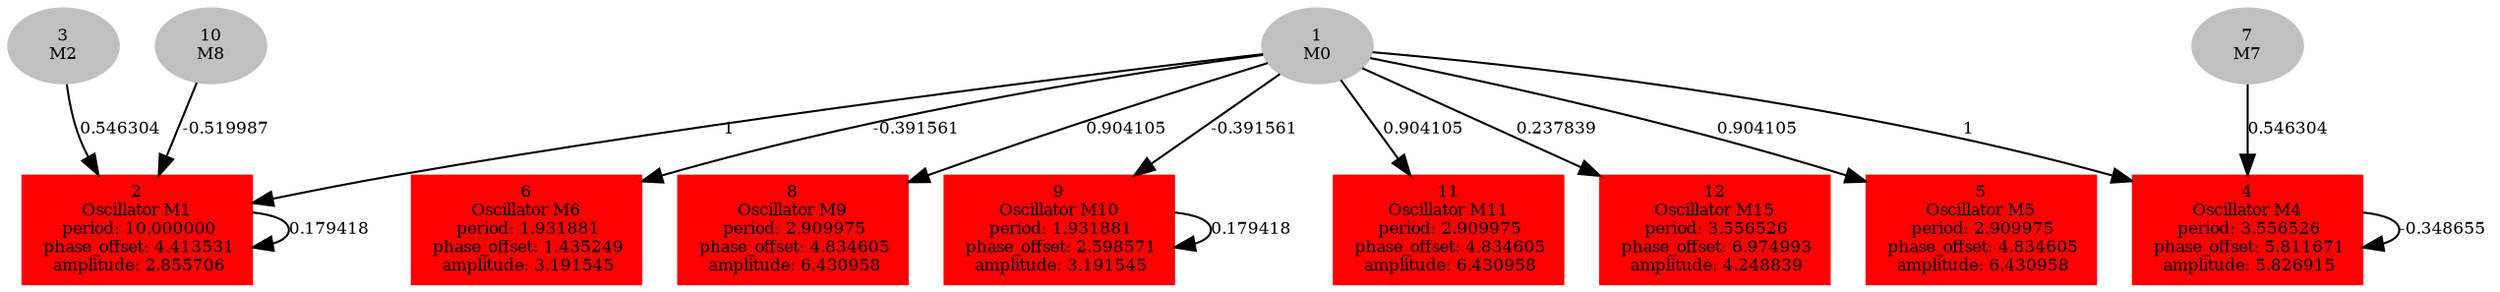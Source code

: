  digraph g{ forcelabels=true;
1[label=<1<BR/>M0>,color="grey",style=filled,fontsize=8];
2 [label=<2<BR />Oscillator M1<BR /> period: 10.000000<BR /> phase_offset: 4.413531<BR /> amplitude: 2.855706>, shape=box,color=red,style=filled,fontsize=8];3[label=<3<BR/>M2>,color="grey",style=filled,fontsize=8];
4 [label=<4<BR />Oscillator M4<BR /> period: 3.556526<BR /> phase_offset: 5.811671<BR /> amplitude: 5.826915>, shape=box,color=red,style=filled,fontsize=8];5 [label=<5<BR />Oscillator M5<BR /> period: 2.909975<BR /> phase_offset: 4.834605<BR /> amplitude: 6.430958>, shape=box,color=red,style=filled,fontsize=8];6 [label=<6<BR />Oscillator M6<BR /> period: 1.931881<BR /> phase_offset: 1.435249<BR /> amplitude: 3.191545>, shape=box,color=red,style=filled,fontsize=8];7[label=<7<BR/>M7>,color="grey",style=filled,fontsize=8];
8 [label=<8<BR />Oscillator M9<BR /> period: 2.909975<BR /> phase_offset: 4.834605<BR /> amplitude: 6.430958>, shape=box,color=red,style=filled,fontsize=8];9 [label=<9<BR />Oscillator M10<BR /> period: 1.931881<BR /> phase_offset: 2.598571<BR /> amplitude: 3.191545>, shape=box,color=red,style=filled,fontsize=8];10[label=<10<BR/>M8>,color="grey",style=filled,fontsize=8];
11 [label=<11<BR />Oscillator M11<BR /> period: 2.909975<BR /> phase_offset: 4.834605<BR /> amplitude: 6.430958>, shape=box,color=red,style=filled,fontsize=8];12 [label=<12<BR />Oscillator M15<BR /> period: 3.556526<BR /> phase_offset: 6.974993<BR /> amplitude: 4.248839>, shape=box,color=red,style=filled,fontsize=8];1 -> 2[label="1 ",fontsize="8"];
1 -> 4[label="1 ",fontsize="8"];
1 -> 5[label="0.904105 ",fontsize="8"];
1 -> 6[label="-0.391561 ",fontsize="8"];
1 -> 8[label="0.904105 ",fontsize="8"];
1 -> 9[label="-0.391561 ",fontsize="8"];
1 -> 11[label="0.904105 ",fontsize="8"];
1 -> 12[label="0.237839 ",fontsize="8"];
2 -> 2[label="0.179418 ",fontsize="8"];
3 -> 2[label="0.546304 ",fontsize="8"];
4 -> 4[label="-0.348655 ",fontsize="8"];
7 -> 4[label="0.546304 ",fontsize="8"];
9 -> 9[label="0.179418 ",fontsize="8"];
10 -> 2[label="-0.519987 ",fontsize="8"];
 }
